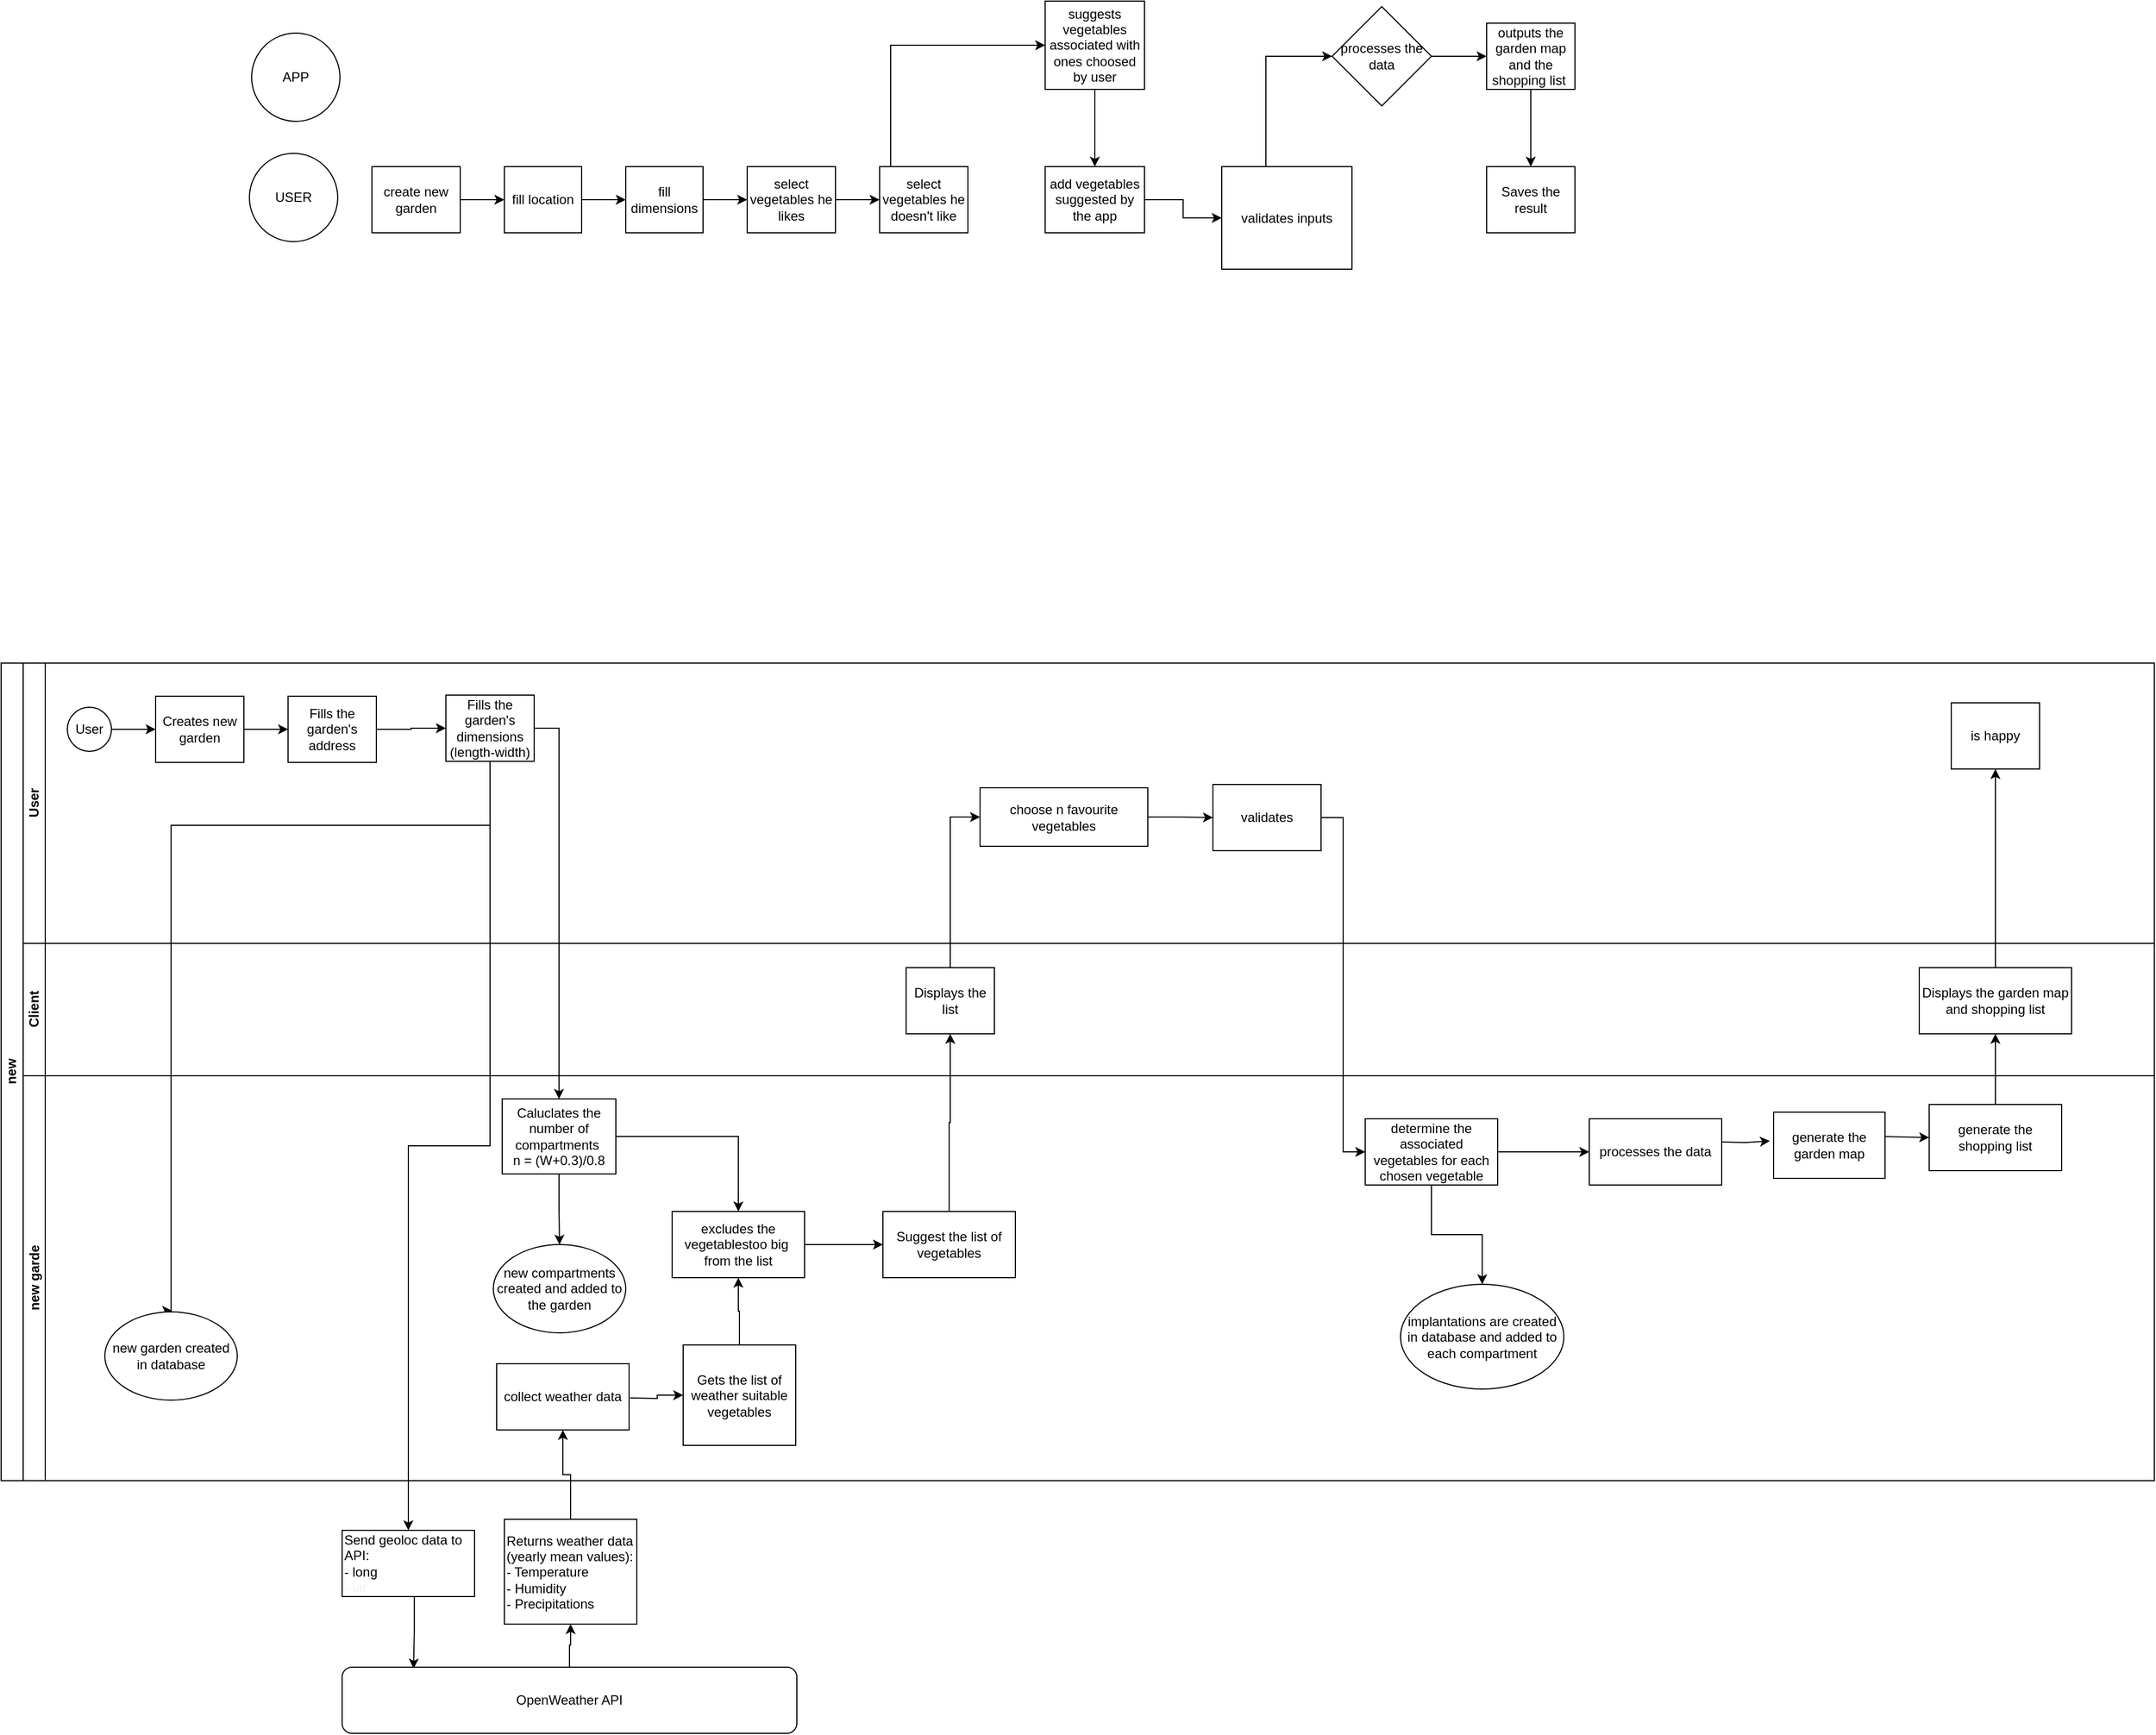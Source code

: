 <mxfile version="21.3.7" type="github">
  <diagram id="prtHgNgQTEPvFCAcTncT" name="Page-1">
    <mxGraphModel dx="1683" dy="1369" grid="0" gridSize="10" guides="0" tooltips="1" connect="1" arrows="1" fold="1" page="0" pageScale="1" pageWidth="827" pageHeight="1169" math="0" shadow="0">
      <root>
        <mxCell id="0" />
        <mxCell id="1" parent="0" />
        <mxCell id="dNxyNK7c78bLwvsdeMH5-19" value="new" style="swimlane;html=1;childLayout=stackLayout;resizeParent=1;resizeParentMax=0;horizontal=0;startSize=20;horizontalStack=0;" parent="1" vertex="1">
          <mxGeometry x="124" y="520" width="1951" height="741" as="geometry" />
        </mxCell>
        <mxCell id="nP0fV60kE_Xsv_RjXeuA-58" style="edgeStyle=orthogonalEdgeStyle;rounded=0;orthogonalLoop=1;jettySize=auto;html=1;entryX=0.5;entryY=1;entryDx=0;entryDy=0;exitX=0.5;exitY=0;exitDx=0;exitDy=0;" parent="dNxyNK7c78bLwvsdeMH5-19" source="2SLstcdZzmgSpFHANEhk-60" target="nP0fV60kE_Xsv_RjXeuA-55" edge="1">
          <mxGeometry relative="1" as="geometry">
            <mxPoint x="1779.5" y="383.0" as="sourcePoint" />
          </mxGeometry>
        </mxCell>
        <mxCell id="nP0fV60kE_Xsv_RjXeuA-60" style="edgeStyle=orthogonalEdgeStyle;rounded=0;orthogonalLoop=1;jettySize=auto;html=1;entryX=0.5;entryY=1;entryDx=0;entryDy=0;" parent="dNxyNK7c78bLwvsdeMH5-19" source="nP0fV60kE_Xsv_RjXeuA-55" target="nP0fV60kE_Xsv_RjXeuA-59" edge="1">
          <mxGeometry relative="1" as="geometry" />
        </mxCell>
        <mxCell id="dNxyNK7c78bLwvsdeMH5-20" value="User" style="swimlane;html=1;startSize=20;horizontal=0;" parent="dNxyNK7c78bLwvsdeMH5-19" vertex="1">
          <mxGeometry x="20" width="1931" height="254" as="geometry" />
        </mxCell>
        <mxCell id="dNxyNK7c78bLwvsdeMH5-25" value="" style="edgeStyle=orthogonalEdgeStyle;rounded=0;orthogonalLoop=1;jettySize=auto;html=1;" parent="dNxyNK7c78bLwvsdeMH5-20" source="dNxyNK7c78bLwvsdeMH5-23" target="dNxyNK7c78bLwvsdeMH5-24" edge="1">
          <mxGeometry relative="1" as="geometry" />
        </mxCell>
        <mxCell id="dNxyNK7c78bLwvsdeMH5-23" value="User" style="ellipse;whiteSpace=wrap;html=1;" parent="dNxyNK7c78bLwvsdeMH5-20" vertex="1">
          <mxGeometry x="40" y="40" width="40" height="40" as="geometry" />
        </mxCell>
        <mxCell id="nP0fV60kE_Xsv_RjXeuA-33" style="edgeStyle=orthogonalEdgeStyle;rounded=0;orthogonalLoop=1;jettySize=auto;html=1;entryX=0;entryY=0.5;entryDx=0;entryDy=0;" parent="dNxyNK7c78bLwvsdeMH5-20" source="dNxyNK7c78bLwvsdeMH5-24" target="dNxyNK7c78bLwvsdeMH5-30" edge="1">
          <mxGeometry relative="1" as="geometry" />
        </mxCell>
        <mxCell id="dNxyNK7c78bLwvsdeMH5-24" value="Creates new garden" style="rounded=0;whiteSpace=wrap;html=1;fontFamily=Helvetica;fontSize=12;fontColor=#000000;align=center;" parent="dNxyNK7c78bLwvsdeMH5-20" vertex="1">
          <mxGeometry x="120" y="30" width="80" height="60" as="geometry" />
        </mxCell>
        <mxCell id="nP0fV60kE_Xsv_RjXeuA-34" style="edgeStyle=orthogonalEdgeStyle;rounded=0;orthogonalLoop=1;jettySize=auto;html=1;" parent="dNxyNK7c78bLwvsdeMH5-20" source="dNxyNK7c78bLwvsdeMH5-30" target="nP0fV60kE_Xsv_RjXeuA-28" edge="1">
          <mxGeometry relative="1" as="geometry" />
        </mxCell>
        <mxCell id="dNxyNK7c78bLwvsdeMH5-30" value="Fills the garden&#39;s address" style="rounded=0;whiteSpace=wrap;html=1;fontFamily=Helvetica;fontSize=12;fontColor=#000000;align=center;" parent="dNxyNK7c78bLwvsdeMH5-20" vertex="1">
          <mxGeometry x="240" y="30" width="80" height="60" as="geometry" />
        </mxCell>
        <mxCell id="nP0fV60kE_Xsv_RjXeuA-28" value="Fills the garden&#39;s dimensions (length-width)" style="rounded=0;whiteSpace=wrap;html=1;fontFamily=Helvetica;fontSize=12;fontColor=#000000;align=center;" parent="dNxyNK7c78bLwvsdeMH5-20" vertex="1">
          <mxGeometry x="383" y="29" width="80" height="60" as="geometry" />
        </mxCell>
        <mxCell id="2SLstcdZzmgSpFHANEhk-72" style="edgeStyle=orthogonalEdgeStyle;rounded=0;orthogonalLoop=1;jettySize=auto;html=1;entryX=0;entryY=0.5;entryDx=0;entryDy=0;fontFamily=Helvetica;fontSize=12;fontColor=default;" edge="1" parent="dNxyNK7c78bLwvsdeMH5-20" source="nP0fV60kE_Xsv_RjXeuA-32" target="2SLstcdZzmgSpFHANEhk-52">
          <mxGeometry relative="1" as="geometry" />
        </mxCell>
        <mxCell id="nP0fV60kE_Xsv_RjXeuA-32" value="choose n favourite vegetables" style="rounded=0;whiteSpace=wrap;html=1;fontFamily=Helvetica;fontSize=12;fontColor=#000000;align=center;" parent="dNxyNK7c78bLwvsdeMH5-20" vertex="1">
          <mxGeometry x="867" y="113" width="152" height="53" as="geometry" />
        </mxCell>
        <mxCell id="nP0fV60kE_Xsv_RjXeuA-59" value="is happy" style="rounded=0;whiteSpace=wrap;html=1;fontFamily=Helvetica;fontSize=12;fontColor=#000000;align=center;" parent="dNxyNK7c78bLwvsdeMH5-20" vertex="1">
          <mxGeometry x="1747" y="36" width="80" height="60" as="geometry" />
        </mxCell>
        <mxCell id="2SLstcdZzmgSpFHANEhk-52" value="validates&lt;br&gt;" style="rounded=0;whiteSpace=wrap;html=1;fontFamily=Helvetica;fontSize=12;fontColor=#000000;align=center;" vertex="1" parent="dNxyNK7c78bLwvsdeMH5-20">
          <mxGeometry x="1078" y="110" width="98" height="60" as="geometry" />
        </mxCell>
        <mxCell id="dNxyNK7c78bLwvsdeMH5-21" value="Client" style="swimlane;html=1;startSize=20;horizontal=0;" parent="dNxyNK7c78bLwvsdeMH5-19" vertex="1">
          <mxGeometry x="20" y="254" width="1931" height="120" as="geometry" />
        </mxCell>
        <mxCell id="nP0fV60kE_Xsv_RjXeuA-42" value="Displays the list" style="rounded=0;whiteSpace=wrap;html=1;fontFamily=Helvetica;fontSize=12;fontColor=#000000;align=center;" parent="dNxyNK7c78bLwvsdeMH5-21" vertex="1">
          <mxGeometry x="800" y="22" width="80" height="60" as="geometry" />
        </mxCell>
        <mxCell id="nP0fV60kE_Xsv_RjXeuA-55" value="Displays the garden map and shopping list" style="rounded=0;whiteSpace=wrap;html=1;fontFamily=Helvetica;fontSize=12;fontColor=#000000;align=center;" parent="dNxyNK7c78bLwvsdeMH5-21" vertex="1">
          <mxGeometry x="1718" y="22" width="138" height="60" as="geometry" />
        </mxCell>
        <mxCell id="nP0fV60kE_Xsv_RjXeuA-44" style="edgeStyle=orthogonalEdgeStyle;rounded=0;orthogonalLoop=1;jettySize=auto;html=1;entryX=0;entryY=0.5;entryDx=0;entryDy=0;" parent="dNxyNK7c78bLwvsdeMH5-19" source="nP0fV60kE_Xsv_RjXeuA-42" target="nP0fV60kE_Xsv_RjXeuA-32" edge="1">
          <mxGeometry relative="1" as="geometry" />
        </mxCell>
        <mxCell id="2SLstcdZzmgSpFHANEhk-13" style="edgeStyle=orthogonalEdgeStyle;rounded=0;orthogonalLoop=1;jettySize=auto;html=1;entryX=0.5;entryY=0;entryDx=0;entryDy=0;" edge="1" parent="dNxyNK7c78bLwvsdeMH5-19" source="nP0fV60kE_Xsv_RjXeuA-28" target="2SLstcdZzmgSpFHANEhk-12">
          <mxGeometry relative="1" as="geometry">
            <Array as="points">
              <mxPoint x="506" y="59" />
            </Array>
          </mxGeometry>
        </mxCell>
        <mxCell id="2SLstcdZzmgSpFHANEhk-19" style="edgeStyle=orthogonalEdgeStyle;rounded=0;orthogonalLoop=1;jettySize=auto;html=1;entryX=0.5;entryY=1;entryDx=0;entryDy=0;" edge="1" parent="dNxyNK7c78bLwvsdeMH5-19" source="2SLstcdZzmgSpFHANEhk-18" target="nP0fV60kE_Xsv_RjXeuA-42">
          <mxGeometry relative="1" as="geometry" />
        </mxCell>
        <mxCell id="2SLstcdZzmgSpFHANEhk-64" style="edgeStyle=orthogonalEdgeStyle;rounded=0;orthogonalLoop=1;jettySize=auto;html=1;fontFamily=Helvetica;fontSize=12;fontColor=default;entryX=0.5;entryY=0;entryDx=0;entryDy=0;" edge="1" parent="dNxyNK7c78bLwvsdeMH5-19" source="nP0fV60kE_Xsv_RjXeuA-28">
          <mxGeometry relative="1" as="geometry">
            <mxPoint x="155" y="587" as="targetPoint" />
            <Array as="points">
              <mxPoint x="443" y="147" />
              <mxPoint x="154" y="147" />
              <mxPoint x="154" y="587" />
            </Array>
          </mxGeometry>
        </mxCell>
        <mxCell id="dNxyNK7c78bLwvsdeMH5-22" value="new garde" style="swimlane;html=1;startSize=20;horizontal=0;" parent="dNxyNK7c78bLwvsdeMH5-19" vertex="1">
          <mxGeometry x="20" y="374" width="1931" height="367" as="geometry" />
        </mxCell>
        <mxCell id="nP0fV60kE_Xsv_RjXeuA-41" style="edgeStyle=orthogonalEdgeStyle;rounded=0;orthogonalLoop=1;jettySize=auto;html=1;entryX=0;entryY=0.5;entryDx=0;entryDy=0;" parent="dNxyNK7c78bLwvsdeMH5-22" target="nP0fV60kE_Xsv_RjXeuA-39" edge="1">
          <mxGeometry relative="1" as="geometry">
            <mxPoint x="550.0" y="292" as="sourcePoint" />
          </mxGeometry>
        </mxCell>
        <mxCell id="nP0fV60kE_Xsv_RjXeuA-39" value="Gets the list of weather suitable vegetables&lt;br&gt;" style="rounded=0;whiteSpace=wrap;html=1;fontFamily=Helvetica;fontSize=12;fontColor=#000000;align=center;" parent="dNxyNK7c78bLwvsdeMH5-22" vertex="1">
          <mxGeometry x="598" y="244" width="102" height="91" as="geometry" />
        </mxCell>
        <mxCell id="nP0fV60kE_Xsv_RjXeuA-53" style="edgeStyle=orthogonalEdgeStyle;rounded=0;orthogonalLoop=1;jettySize=auto;html=1;entryX=0.045;entryY=0.544;entryDx=0;entryDy=0;entryPerimeter=0;" parent="dNxyNK7c78bLwvsdeMH5-22" edge="1">
          <mxGeometry relative="1" as="geometry">
            <mxPoint x="1538" y="60" as="sourcePoint" />
            <mxPoint x="1582.635" y="59.136" as="targetPoint" />
          </mxGeometry>
        </mxCell>
        <mxCell id="nP0fV60kE_Xsv_RjXeuA-54" style="edgeStyle=orthogonalEdgeStyle;rounded=0;orthogonalLoop=1;jettySize=auto;html=1;entryX=0;entryY=0.5;entryDx=0;entryDy=0;" parent="dNxyNK7c78bLwvsdeMH5-22" target="2SLstcdZzmgSpFHANEhk-60" edge="1">
          <mxGeometry relative="1" as="geometry">
            <mxPoint x="1681" y="55" as="sourcePoint" />
            <mxPoint x="1708" y="56" as="targetPoint" />
          </mxGeometry>
        </mxCell>
        <mxCell id="2SLstcdZzmgSpFHANEhk-16" style="edgeStyle=orthogonalEdgeStyle;rounded=0;orthogonalLoop=1;jettySize=auto;html=1;" edge="1" parent="dNxyNK7c78bLwvsdeMH5-22" source="2SLstcdZzmgSpFHANEhk-12" target="2SLstcdZzmgSpFHANEhk-68">
          <mxGeometry relative="1" as="geometry">
            <mxPoint x="651" y="75" as="targetPoint" />
          </mxGeometry>
        </mxCell>
        <mxCell id="2SLstcdZzmgSpFHANEhk-69" style="edgeStyle=orthogonalEdgeStyle;rounded=0;orthogonalLoop=1;jettySize=auto;html=1;fontFamily=Helvetica;fontSize=12;fontColor=default;entryX=0.5;entryY=0;entryDx=0;entryDy=0;" edge="1" parent="dNxyNK7c78bLwvsdeMH5-22" source="2SLstcdZzmgSpFHANEhk-12" target="2SLstcdZzmgSpFHANEhk-71">
          <mxGeometry relative="1" as="geometry">
            <mxPoint x="485.5" y="182" as="targetPoint" />
          </mxGeometry>
        </mxCell>
        <mxCell id="2SLstcdZzmgSpFHANEhk-12" value="Caluclates the number of compartments&amp;nbsp;&lt;br&gt;n = (W+0.3)/0.8" style="rounded=0;whiteSpace=wrap;html=1;fontFamily=Helvetica;fontSize=12;fontColor=#000000;align=center;" vertex="1" parent="dNxyNK7c78bLwvsdeMH5-22">
          <mxGeometry x="434" y="21" width="103" height="68" as="geometry" />
        </mxCell>
        <mxCell id="2SLstcdZzmgSpFHANEhk-17" style="edgeStyle=orthogonalEdgeStyle;rounded=0;orthogonalLoop=1;jettySize=auto;html=1;entryX=0;entryY=0.5;entryDx=0;entryDy=0;" edge="1" parent="dNxyNK7c78bLwvsdeMH5-22" source="2SLstcdZzmgSpFHANEhk-68" target="2SLstcdZzmgSpFHANEhk-18">
          <mxGeometry relative="1" as="geometry">
            <mxPoint x="923" y="159" as="targetPoint" />
            <mxPoint x="723.981" y="144.519" as="sourcePoint" />
          </mxGeometry>
        </mxCell>
        <mxCell id="nP0fV60kE_Xsv_RjXeuA-43" style="edgeStyle=orthogonalEdgeStyle;rounded=0;orthogonalLoop=1;jettySize=auto;html=1;entryX=0.5;entryY=1;entryDx=0;entryDy=0;" parent="dNxyNK7c78bLwvsdeMH5-22" source="nP0fV60kE_Xsv_RjXeuA-39" target="2SLstcdZzmgSpFHANEhk-68" edge="1">
          <mxGeometry relative="1" as="geometry">
            <mxPoint x="651" y="214" as="targetPoint" />
          </mxGeometry>
        </mxCell>
        <mxCell id="2SLstcdZzmgSpFHANEhk-18" value="Suggest the list of vegetables" style="rounded=0;whiteSpace=wrap;html=1;" vertex="1" parent="dNxyNK7c78bLwvsdeMH5-22">
          <mxGeometry x="779" y="123" width="120" height="60" as="geometry" />
        </mxCell>
        <mxCell id="2SLstcdZzmgSpFHANEhk-58" value="processes the data" style="rounded=0;whiteSpace=wrap;html=1;strokeColor=default;fontFamily=Helvetica;fontSize=12;fontColor=default;fillColor=default;" vertex="1" parent="dNxyNK7c78bLwvsdeMH5-22">
          <mxGeometry x="1419" y="39" width="120" height="60" as="geometry" />
        </mxCell>
        <mxCell id="2SLstcdZzmgSpFHANEhk-59" value="generate the garden map" style="rounded=0;whiteSpace=wrap;html=1;strokeColor=default;fontFamily=Helvetica;fontSize=12;fontColor=default;fillColor=default;" vertex="1" parent="dNxyNK7c78bLwvsdeMH5-22">
          <mxGeometry x="1586" y="33" width="101" height="60" as="geometry" />
        </mxCell>
        <mxCell id="2SLstcdZzmgSpFHANEhk-60" value="generate the shopping list" style="rounded=0;whiteSpace=wrap;html=1;strokeColor=default;fontFamily=Helvetica;fontSize=12;fontColor=default;fillColor=default;" vertex="1" parent="dNxyNK7c78bLwvsdeMH5-22">
          <mxGeometry x="1727" y="26" width="120" height="60" as="geometry" />
        </mxCell>
        <mxCell id="2SLstcdZzmgSpFHANEhk-68" value="excludes the vegetablestoo big&amp;nbsp;&lt;br&gt;from the list" style="rounded=0;whiteSpace=wrap;html=1;strokeColor=default;fontFamily=Helvetica;fontSize=12;fontColor=default;fillColor=default;" vertex="1" parent="dNxyNK7c78bLwvsdeMH5-22">
          <mxGeometry x="588" y="123" width="120" height="60" as="geometry" />
        </mxCell>
        <mxCell id="2SLstcdZzmgSpFHANEhk-70" value="new garden created in database" style="ellipse;whiteSpace=wrap;html=1;strokeColor=default;fontFamily=Helvetica;fontSize=12;fontColor=default;fillColor=default;" vertex="1" parent="dNxyNK7c78bLwvsdeMH5-22">
          <mxGeometry x="74" y="214" width="120" height="80" as="geometry" />
        </mxCell>
        <mxCell id="2SLstcdZzmgSpFHANEhk-71" value="new compartments created and added to the garden" style="ellipse;whiteSpace=wrap;html=1;strokeColor=default;fontFamily=Helvetica;fontSize=12;fontColor=default;fillColor=default;" vertex="1" parent="dNxyNK7c78bLwvsdeMH5-22">
          <mxGeometry x="426" y="153" width="120" height="80" as="geometry" />
        </mxCell>
        <mxCell id="2SLstcdZzmgSpFHANEhk-75" style="edgeStyle=orthogonalEdgeStyle;rounded=0;orthogonalLoop=1;jettySize=auto;html=1;entryX=0;entryY=0.5;entryDx=0;entryDy=0;fontFamily=Helvetica;fontSize=12;fontColor=default;" edge="1" parent="dNxyNK7c78bLwvsdeMH5-22" source="2SLstcdZzmgSpFHANEhk-73" target="2SLstcdZzmgSpFHANEhk-58">
          <mxGeometry relative="1" as="geometry" />
        </mxCell>
        <mxCell id="2SLstcdZzmgSpFHANEhk-77" style="edgeStyle=orthogonalEdgeStyle;rounded=0;orthogonalLoop=1;jettySize=auto;html=1;fontFamily=Helvetica;fontSize=12;fontColor=default;" edge="1" parent="dNxyNK7c78bLwvsdeMH5-22" source="2SLstcdZzmgSpFHANEhk-73" target="2SLstcdZzmgSpFHANEhk-76">
          <mxGeometry relative="1" as="geometry" />
        </mxCell>
        <mxCell id="2SLstcdZzmgSpFHANEhk-73" value="determine the associated vegetables for each chosen vegetable" style="rounded=0;whiteSpace=wrap;html=1;strokeColor=default;fontFamily=Helvetica;fontSize=12;fontColor=default;fillColor=default;" vertex="1" parent="dNxyNK7c78bLwvsdeMH5-22">
          <mxGeometry x="1216" y="39" width="120" height="60" as="geometry" />
        </mxCell>
        <mxCell id="2SLstcdZzmgSpFHANEhk-76" value="implantations are created in database and added to each compartment" style="ellipse;whiteSpace=wrap;html=1;strokeColor=default;fontFamily=Helvetica;fontSize=12;fontColor=default;fillColor=default;" vertex="1" parent="dNxyNK7c78bLwvsdeMH5-22">
          <mxGeometry x="1248" y="189" width="148" height="95" as="geometry" />
        </mxCell>
        <mxCell id="2SLstcdZzmgSpFHANEhk-74" style="edgeStyle=orthogonalEdgeStyle;rounded=0;orthogonalLoop=1;jettySize=auto;html=1;entryX=0;entryY=0.5;entryDx=0;entryDy=0;fontFamily=Helvetica;fontSize=12;fontColor=default;" edge="1" parent="dNxyNK7c78bLwvsdeMH5-19" source="2SLstcdZzmgSpFHANEhk-52" target="2SLstcdZzmgSpFHANEhk-73">
          <mxGeometry relative="1" as="geometry" />
        </mxCell>
        <mxCell id="nP0fV60kE_Xsv_RjXeuA-3" value="" style="edgeStyle=orthogonalEdgeStyle;rounded=0;orthogonalLoop=1;jettySize=auto;html=1;" parent="1" source="nP0fV60kE_Xsv_RjXeuA-1" target="nP0fV60kE_Xsv_RjXeuA-2" edge="1">
          <mxGeometry relative="1" as="geometry" />
        </mxCell>
        <mxCell id="nP0fV60kE_Xsv_RjXeuA-1" value="create new garden" style="rounded=0;whiteSpace=wrap;html=1;" parent="1" vertex="1">
          <mxGeometry x="460" y="70" width="80" height="60" as="geometry" />
        </mxCell>
        <mxCell id="nP0fV60kE_Xsv_RjXeuA-5" value="" style="edgeStyle=orthogonalEdgeStyle;rounded=0;orthogonalLoop=1;jettySize=auto;html=1;" parent="1" source="nP0fV60kE_Xsv_RjXeuA-2" target="nP0fV60kE_Xsv_RjXeuA-4" edge="1">
          <mxGeometry relative="1" as="geometry" />
        </mxCell>
        <mxCell id="nP0fV60kE_Xsv_RjXeuA-2" value="fill location" style="rounded=0;whiteSpace=wrap;html=1;" parent="1" vertex="1">
          <mxGeometry x="580" y="70" width="70" height="60" as="geometry" />
        </mxCell>
        <mxCell id="nP0fV60kE_Xsv_RjXeuA-7" value="" style="edgeStyle=orthogonalEdgeStyle;rounded=0;orthogonalLoop=1;jettySize=auto;html=1;" parent="1" source="nP0fV60kE_Xsv_RjXeuA-4" target="nP0fV60kE_Xsv_RjXeuA-6" edge="1">
          <mxGeometry relative="1" as="geometry" />
        </mxCell>
        <mxCell id="nP0fV60kE_Xsv_RjXeuA-4" value="fill dimensions" style="rounded=0;whiteSpace=wrap;html=1;" parent="1" vertex="1">
          <mxGeometry x="690" y="70" width="70" height="60" as="geometry" />
        </mxCell>
        <mxCell id="nP0fV60kE_Xsv_RjXeuA-9" value="" style="edgeStyle=orthogonalEdgeStyle;rounded=0;orthogonalLoop=1;jettySize=auto;html=1;" parent="1" source="nP0fV60kE_Xsv_RjXeuA-6" target="nP0fV60kE_Xsv_RjXeuA-8" edge="1">
          <mxGeometry relative="1" as="geometry" />
        </mxCell>
        <mxCell id="nP0fV60kE_Xsv_RjXeuA-6" value="select vegetables he likes" style="rounded=0;whiteSpace=wrap;html=1;" parent="1" vertex="1">
          <mxGeometry x="800" y="70" width="80" height="60" as="geometry" />
        </mxCell>
        <mxCell id="nP0fV60kE_Xsv_RjXeuA-18" style="edgeStyle=orthogonalEdgeStyle;rounded=0;orthogonalLoop=1;jettySize=auto;html=1;entryX=0;entryY=0.5;entryDx=0;entryDy=0;" parent="1" source="nP0fV60kE_Xsv_RjXeuA-8" target="nP0fV60kE_Xsv_RjXeuA-12" edge="1">
          <mxGeometry relative="1" as="geometry">
            <Array as="points">
              <mxPoint x="930" y="-40" />
            </Array>
          </mxGeometry>
        </mxCell>
        <mxCell id="nP0fV60kE_Xsv_RjXeuA-8" value="select vegetables he doesn&#39;t like" style="rounded=0;whiteSpace=wrap;html=1;" parent="1" vertex="1">
          <mxGeometry x="920" y="70" width="80" height="60" as="geometry" />
        </mxCell>
        <mxCell id="nP0fV60kE_Xsv_RjXeuA-20" value="" style="edgeStyle=orthogonalEdgeStyle;rounded=0;orthogonalLoop=1;jettySize=auto;html=1;" parent="1" source="nP0fV60kE_Xsv_RjXeuA-10" target="nP0fV60kE_Xsv_RjXeuA-19" edge="1">
          <mxGeometry relative="1" as="geometry" />
        </mxCell>
        <mxCell id="nP0fV60kE_Xsv_RjXeuA-10" value="add vegetables suggested by the app" style="rounded=0;whiteSpace=wrap;html=1;" parent="1" vertex="1">
          <mxGeometry x="1070" y="70" width="90" height="60" as="geometry" />
        </mxCell>
        <mxCell id="nP0fV60kE_Xsv_RjXeuA-17" style="edgeStyle=orthogonalEdgeStyle;rounded=0;orthogonalLoop=1;jettySize=auto;html=1;entryX=0.5;entryY=0;entryDx=0;entryDy=0;" parent="1" source="nP0fV60kE_Xsv_RjXeuA-12" target="nP0fV60kE_Xsv_RjXeuA-10" edge="1">
          <mxGeometry relative="1" as="geometry" />
        </mxCell>
        <mxCell id="nP0fV60kE_Xsv_RjXeuA-12" value="suggests vegetables associated with ones choosed by user" style="rounded=0;whiteSpace=wrap;html=1;" parent="1" vertex="1">
          <mxGeometry x="1070" y="-80" width="90" height="80" as="geometry" />
        </mxCell>
        <mxCell id="nP0fV60kE_Xsv_RjXeuA-14" value="USER" style="ellipse;whiteSpace=wrap;html=1;aspect=fixed;" parent="1" vertex="1">
          <mxGeometry x="349" y="58" width="80" height="80" as="geometry" />
        </mxCell>
        <mxCell id="nP0fV60kE_Xsv_RjXeuA-15" value="APP" style="ellipse;whiteSpace=wrap;html=1;aspect=fixed;" parent="1" vertex="1">
          <mxGeometry x="351" y="-51" width="80" height="80" as="geometry" />
        </mxCell>
        <mxCell id="nP0fV60kE_Xsv_RjXeuA-22" style="edgeStyle=orthogonalEdgeStyle;rounded=0;orthogonalLoop=1;jettySize=auto;html=1;entryX=0;entryY=0.5;entryDx=0;entryDy=0;" parent="1" source="nP0fV60kE_Xsv_RjXeuA-19" target="nP0fV60kE_Xsv_RjXeuA-25" edge="1">
          <mxGeometry relative="1" as="geometry">
            <Array as="points">
              <mxPoint x="1270" y="-30" />
            </Array>
          </mxGeometry>
        </mxCell>
        <mxCell id="nP0fV60kE_Xsv_RjXeuA-19" value="validates inputs" style="rounded=0;whiteSpace=wrap;html=1;" parent="1" vertex="1">
          <mxGeometry x="1230" y="70" width="118" height="93" as="geometry" />
        </mxCell>
        <mxCell id="nP0fV60kE_Xsv_RjXeuA-24" style="edgeStyle=orthogonalEdgeStyle;rounded=0;orthogonalLoop=1;jettySize=auto;html=1;entryX=0.5;entryY=0;entryDx=0;entryDy=0;" parent="1" source="nP0fV60kE_Xsv_RjXeuA-21" target="nP0fV60kE_Xsv_RjXeuA-23" edge="1">
          <mxGeometry relative="1" as="geometry" />
        </mxCell>
        <mxCell id="nP0fV60kE_Xsv_RjXeuA-21" value="outputs the garden map and the shopping list&amp;nbsp;" style="rounded=0;whiteSpace=wrap;html=1;" parent="1" vertex="1">
          <mxGeometry x="1470" y="-60" width="80" height="60" as="geometry" />
        </mxCell>
        <mxCell id="nP0fV60kE_Xsv_RjXeuA-23" value="Saves the result" style="rounded=0;whiteSpace=wrap;html=1;" parent="1" vertex="1">
          <mxGeometry x="1470" y="70" width="80" height="60" as="geometry" />
        </mxCell>
        <mxCell id="nP0fV60kE_Xsv_RjXeuA-26" style="edgeStyle=orthogonalEdgeStyle;rounded=0;orthogonalLoop=1;jettySize=auto;html=1;entryX=0;entryY=0.5;entryDx=0;entryDy=0;" parent="1" source="nP0fV60kE_Xsv_RjXeuA-25" target="nP0fV60kE_Xsv_RjXeuA-21" edge="1">
          <mxGeometry relative="1" as="geometry" />
        </mxCell>
        <mxCell id="nP0fV60kE_Xsv_RjXeuA-25" value="processes the data" style="rhombus;whiteSpace=wrap;html=1;" parent="1" vertex="1">
          <mxGeometry x="1330" y="-75" width="90" height="90" as="geometry" />
        </mxCell>
        <mxCell id="pdYqH0JFKsMIZITRfN3r-4" style="edgeStyle=orthogonalEdgeStyle;rounded=0;orthogonalLoop=1;jettySize=auto;html=1;entryX=0.157;entryY=0.022;entryDx=0;entryDy=0;entryPerimeter=0;exitX=0.545;exitY=0.99;exitDx=0;exitDy=0;exitPerimeter=0;" parent="1" source="pdYqH0JFKsMIZITRfN3r-8" target="pdYqH0JFKsMIZITRfN3r-5" edge="1">
          <mxGeometry relative="1" as="geometry">
            <mxPoint x="578.5" y="1286.667" as="targetPoint" />
            <mxPoint x="578.5" y="1254.0" as="sourcePoint" />
          </mxGeometry>
        </mxCell>
        <mxCell id="pdYqH0JFKsMIZITRfN3r-12" style="edgeStyle=orthogonalEdgeStyle;rounded=0;orthogonalLoop=1;jettySize=auto;html=1;" parent="1" source="pdYqH0JFKsMIZITRfN3r-5" target="pdYqH0JFKsMIZITRfN3r-11" edge="1">
          <mxGeometry relative="1" as="geometry" />
        </mxCell>
        <mxCell id="pdYqH0JFKsMIZITRfN3r-5" value="OpenWeather API" style="rounded=1;whiteSpace=wrap;html=1;" parent="1" vertex="1">
          <mxGeometry x="433" y="1430" width="412" height="60" as="geometry" />
        </mxCell>
        <mxCell id="pdYqH0JFKsMIZITRfN3r-8" value="Send geoloc data to API:&lt;br&gt;- long&lt;br&gt;&lt;div style=&quot;&quot;&gt;&lt;span data-darkreader-inline-color=&quot;&quot; data-darkreader-inline-bgcolor=&quot;&quot; style=&quot;background-color: initial; color: rgb(240, 240, 240); --darkreader-inline-bgcolor: initial; --darkreader-inline-color: #dfdcd7;&quot;&gt;- lat&lt;/span&gt;&lt;/div&gt;" style="rounded=0;whiteSpace=wrap;html=1;align=left;" parent="1" vertex="1">
          <mxGeometry x="433" y="1306" width="120" height="60" as="geometry" />
        </mxCell>
        <mxCell id="pdYqH0JFKsMIZITRfN3r-13" style="edgeStyle=orthogonalEdgeStyle;rounded=0;orthogonalLoop=1;jettySize=auto;html=1;entryX=0.5;entryY=1;entryDx=0;entryDy=0;" parent="1" source="pdYqH0JFKsMIZITRfN3r-11" target="2SLstcdZzmgSpFHANEhk-67" edge="1">
          <mxGeometry relative="1" as="geometry">
            <mxPoint x="608.037" y="1232.98" as="targetPoint" />
          </mxGeometry>
        </mxCell>
        <mxCell id="pdYqH0JFKsMIZITRfN3r-11" value="Returns weather data (yearly mean values):&lt;br&gt;- Temperature&lt;br&gt;- Humidity&lt;br&gt;- Precipitations" style="rounded=0;whiteSpace=wrap;html=1;align=left;" parent="1" vertex="1">
          <mxGeometry x="580" y="1296" width="120" height="95" as="geometry" />
        </mxCell>
        <mxCell id="2SLstcdZzmgSpFHANEhk-62" style="edgeStyle=orthogonalEdgeStyle;rounded=0;orthogonalLoop=1;jettySize=auto;html=1;fontFamily=Helvetica;fontSize=12;fontColor=default;" edge="1" parent="1" source="nP0fV60kE_Xsv_RjXeuA-28" target="pdYqH0JFKsMIZITRfN3r-8">
          <mxGeometry relative="1" as="geometry" />
        </mxCell>
        <mxCell id="2SLstcdZzmgSpFHANEhk-67" value="collect weather data" style="rounded=0;whiteSpace=wrap;html=1;strokeColor=default;fontFamily=Helvetica;fontSize=12;fontColor=default;fillColor=default;" vertex="1" parent="1">
          <mxGeometry x="573" y="1155" width="120" height="60" as="geometry" />
        </mxCell>
      </root>
    </mxGraphModel>
  </diagram>
</mxfile>
